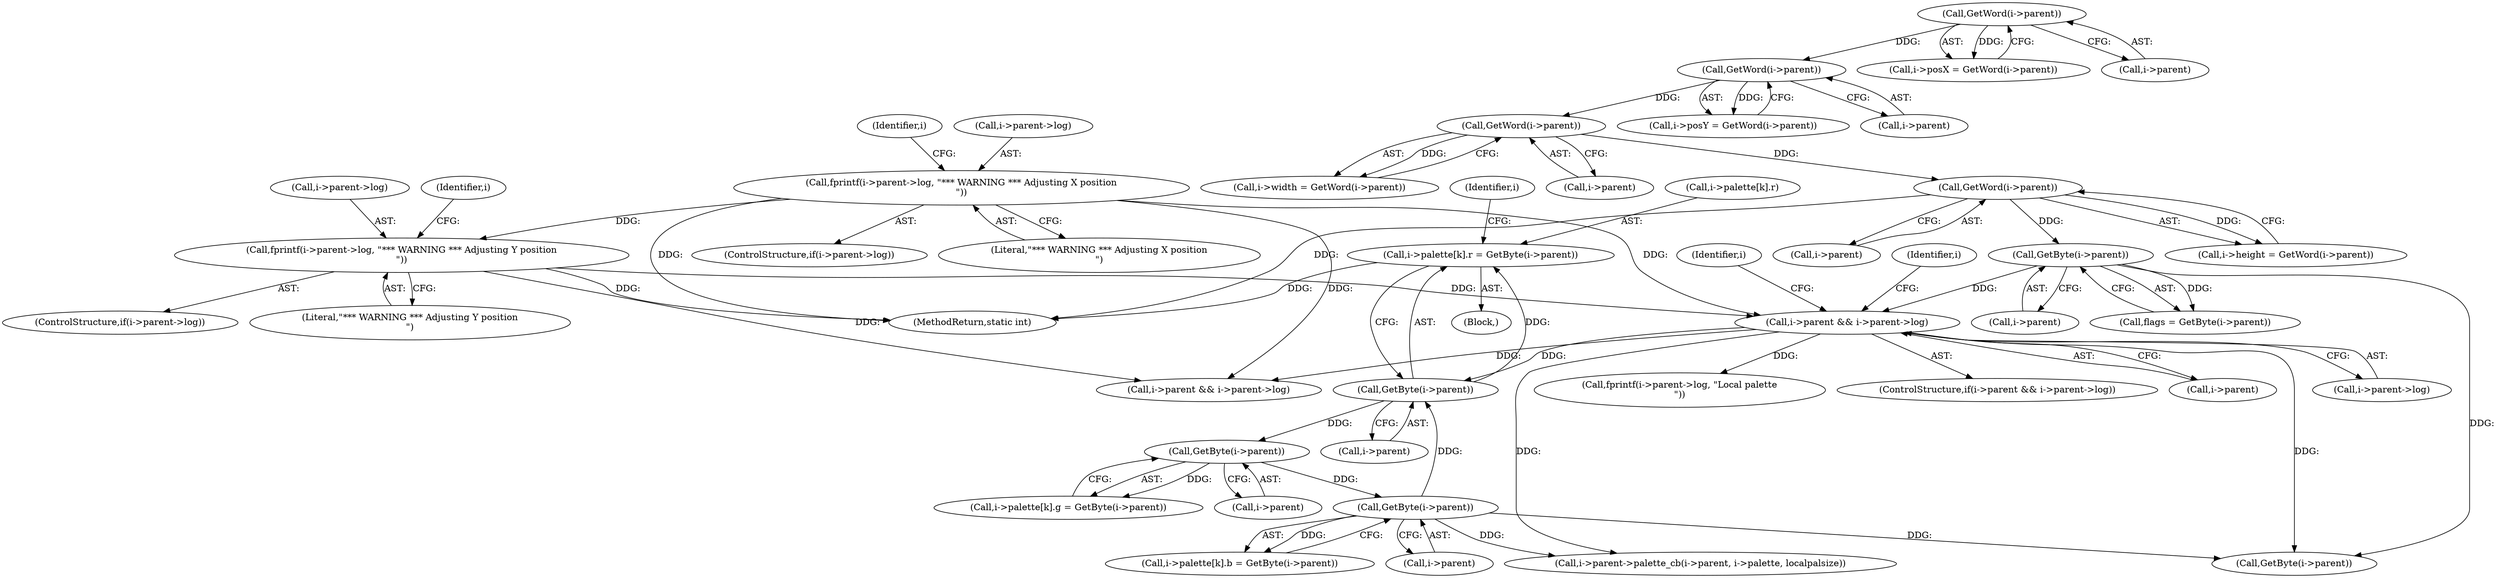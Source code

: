 digraph "0_ngiflib_cf429e0a2fe26b5f01ce0c8e9b79432e94509b6e@array" {
"1000471" [label="(Call,i->palette[k].r = GetByte(i->parent))"];
"1000479" [label="(Call,GetByte(i->parent))"];
"1000434" [label="(Call,i->parent && i->parent->log)"];
"1000378" [label="(Call,GetByte(i->parent))"];
"1000188" [label="(Call,GetWord(i->parent))"];
"1000180" [label="(Call,GetWord(i->parent))"];
"1000172" [label="(Call,GetWord(i->parent))"];
"1000164" [label="(Call,GetWord(i->parent))"];
"1000250" [label="(Call,fprintf(i->parent->log, \"*** WARNING *** Adjusting X position\n\"))"];
"1000291" [label="(Call,fprintf(i->parent->log, \"*** WARNING *** Adjusting Y position\n\"))"];
"1000503" [label="(Call,GetByte(i->parent))"];
"1000491" [label="(Call,GetByte(i->parent))"];
"1000483" [label="(Call,i->palette[k].g = GetByte(i->parent))"];
"1000438" [label="(Call,i->parent->log)"];
"1000244" [label="(ControlStructure,if(i->parent->log))"];
"1000912" [label="(MethodReturn,static int)"];
"1000259" [label="(Identifier,i)"];
"1000180" [label="(Call,GetWord(i->parent))"];
"1000554" [label="(Call,GetByte(i->parent))"];
"1000452" [label="(Identifier,i)"];
"1000443" [label="(Call,fprintf(i->parent->log, \"Local palette\n\"))"];
"1000168" [label="(Call,i->posY = GetWord(i->parent))"];
"1000504" [label="(Call,i->parent)"];
"1000173" [label="(Call,i->parent)"];
"1000251" [label="(Call,i->parent->log)"];
"1000559" [label="(Call,i->parent && i->parent->log)"];
"1000472" [label="(Call,i->palette[k].r)"];
"1000300" [label="(Identifier,i)"];
"1000176" [label="(Call,i->width = GetWord(i->parent))"];
"1000491" [label="(Call,GetByte(i->parent))"];
"1000164" [label="(Call,GetWord(i->parent))"];
"1000160" [label="(Call,i->posX = GetWord(i->parent))"];
"1000471" [label="(Call,i->palette[k].r = GetByte(i->parent))"];
"1000165" [label="(Call,i->parent)"];
"1000513" [label="(Call,i->parent->palette_cb(i->parent, i->palette, localpalsize))"];
"1000378" [label="(Call,GetByte(i->parent))"];
"1000297" [label="(Literal,\"*** WARNING *** Adjusting Y position\n\")"];
"1000495" [label="(Call,i->palette[k].b = GetByte(i->parent))"];
"1000376" [label="(Call,flags = GetByte(i->parent))"];
"1000184" [label="(Call,i->height = GetWord(i->parent))"];
"1000470" [label="(Block,)"];
"1000492" [label="(Call,i->parent)"];
"1000189" [label="(Call,i->parent)"];
"1000479" [label="(Call,GetByte(i->parent))"];
"1000292" [label="(Call,i->parent->log)"];
"1000433" [label="(ControlStructure,if(i->parent && i->parent->log))"];
"1000285" [label="(ControlStructure,if(i->parent->log))"];
"1000487" [label="(Identifier,i)"];
"1000256" [label="(Literal,\"*** WARNING *** Adjusting X position\n\")"];
"1000188" [label="(Call,GetWord(i->parent))"];
"1000250" [label="(Call,fprintf(i->parent->log, \"*** WARNING *** Adjusting X position\n\"))"];
"1000434" [label="(Call,i->parent && i->parent->log)"];
"1000181" [label="(Call,i->parent)"];
"1000435" [label="(Call,i->parent)"];
"1000291" [label="(Call,fprintf(i->parent->log, \"*** WARNING *** Adjusting Y position\n\"))"];
"1000503" [label="(Call,GetByte(i->parent))"];
"1000379" [label="(Call,i->parent)"];
"1000172" [label="(Call,GetWord(i->parent))"];
"1000446" [label="(Identifier,i)"];
"1000480" [label="(Call,i->parent)"];
"1000471" -> "1000470"  [label="AST: "];
"1000471" -> "1000479"  [label="CFG: "];
"1000472" -> "1000471"  [label="AST: "];
"1000479" -> "1000471"  [label="AST: "];
"1000487" -> "1000471"  [label="CFG: "];
"1000471" -> "1000912"  [label="DDG: "];
"1000479" -> "1000471"  [label="DDG: "];
"1000479" -> "1000480"  [label="CFG: "];
"1000480" -> "1000479"  [label="AST: "];
"1000434" -> "1000479"  [label="DDG: "];
"1000503" -> "1000479"  [label="DDG: "];
"1000479" -> "1000491"  [label="DDG: "];
"1000434" -> "1000433"  [label="AST: "];
"1000434" -> "1000435"  [label="CFG: "];
"1000434" -> "1000438"  [label="CFG: "];
"1000435" -> "1000434"  [label="AST: "];
"1000438" -> "1000434"  [label="AST: "];
"1000446" -> "1000434"  [label="CFG: "];
"1000452" -> "1000434"  [label="CFG: "];
"1000378" -> "1000434"  [label="DDG: "];
"1000250" -> "1000434"  [label="DDG: "];
"1000291" -> "1000434"  [label="DDG: "];
"1000434" -> "1000443"  [label="DDG: "];
"1000434" -> "1000513"  [label="DDG: "];
"1000434" -> "1000554"  [label="DDG: "];
"1000434" -> "1000559"  [label="DDG: "];
"1000378" -> "1000376"  [label="AST: "];
"1000378" -> "1000379"  [label="CFG: "];
"1000379" -> "1000378"  [label="AST: "];
"1000376" -> "1000378"  [label="CFG: "];
"1000378" -> "1000376"  [label="DDG: "];
"1000188" -> "1000378"  [label="DDG: "];
"1000378" -> "1000554"  [label="DDG: "];
"1000188" -> "1000184"  [label="AST: "];
"1000188" -> "1000189"  [label="CFG: "];
"1000189" -> "1000188"  [label="AST: "];
"1000184" -> "1000188"  [label="CFG: "];
"1000188" -> "1000912"  [label="DDG: "];
"1000188" -> "1000184"  [label="DDG: "];
"1000180" -> "1000188"  [label="DDG: "];
"1000180" -> "1000176"  [label="AST: "];
"1000180" -> "1000181"  [label="CFG: "];
"1000181" -> "1000180"  [label="AST: "];
"1000176" -> "1000180"  [label="CFG: "];
"1000180" -> "1000176"  [label="DDG: "];
"1000172" -> "1000180"  [label="DDG: "];
"1000172" -> "1000168"  [label="AST: "];
"1000172" -> "1000173"  [label="CFG: "];
"1000173" -> "1000172"  [label="AST: "];
"1000168" -> "1000172"  [label="CFG: "];
"1000172" -> "1000168"  [label="DDG: "];
"1000164" -> "1000172"  [label="DDG: "];
"1000164" -> "1000160"  [label="AST: "];
"1000164" -> "1000165"  [label="CFG: "];
"1000165" -> "1000164"  [label="AST: "];
"1000160" -> "1000164"  [label="CFG: "];
"1000164" -> "1000160"  [label="DDG: "];
"1000250" -> "1000244"  [label="AST: "];
"1000250" -> "1000256"  [label="CFG: "];
"1000251" -> "1000250"  [label="AST: "];
"1000256" -> "1000250"  [label="AST: "];
"1000259" -> "1000250"  [label="CFG: "];
"1000250" -> "1000912"  [label="DDG: "];
"1000250" -> "1000291"  [label="DDG: "];
"1000250" -> "1000559"  [label="DDG: "];
"1000291" -> "1000285"  [label="AST: "];
"1000291" -> "1000297"  [label="CFG: "];
"1000292" -> "1000291"  [label="AST: "];
"1000297" -> "1000291"  [label="AST: "];
"1000300" -> "1000291"  [label="CFG: "];
"1000291" -> "1000912"  [label="DDG: "];
"1000291" -> "1000559"  [label="DDG: "];
"1000503" -> "1000495"  [label="AST: "];
"1000503" -> "1000504"  [label="CFG: "];
"1000504" -> "1000503"  [label="AST: "];
"1000495" -> "1000503"  [label="CFG: "];
"1000503" -> "1000495"  [label="DDG: "];
"1000491" -> "1000503"  [label="DDG: "];
"1000503" -> "1000513"  [label="DDG: "];
"1000503" -> "1000554"  [label="DDG: "];
"1000491" -> "1000483"  [label="AST: "];
"1000491" -> "1000492"  [label="CFG: "];
"1000492" -> "1000491"  [label="AST: "];
"1000483" -> "1000491"  [label="CFG: "];
"1000491" -> "1000483"  [label="DDG: "];
}
